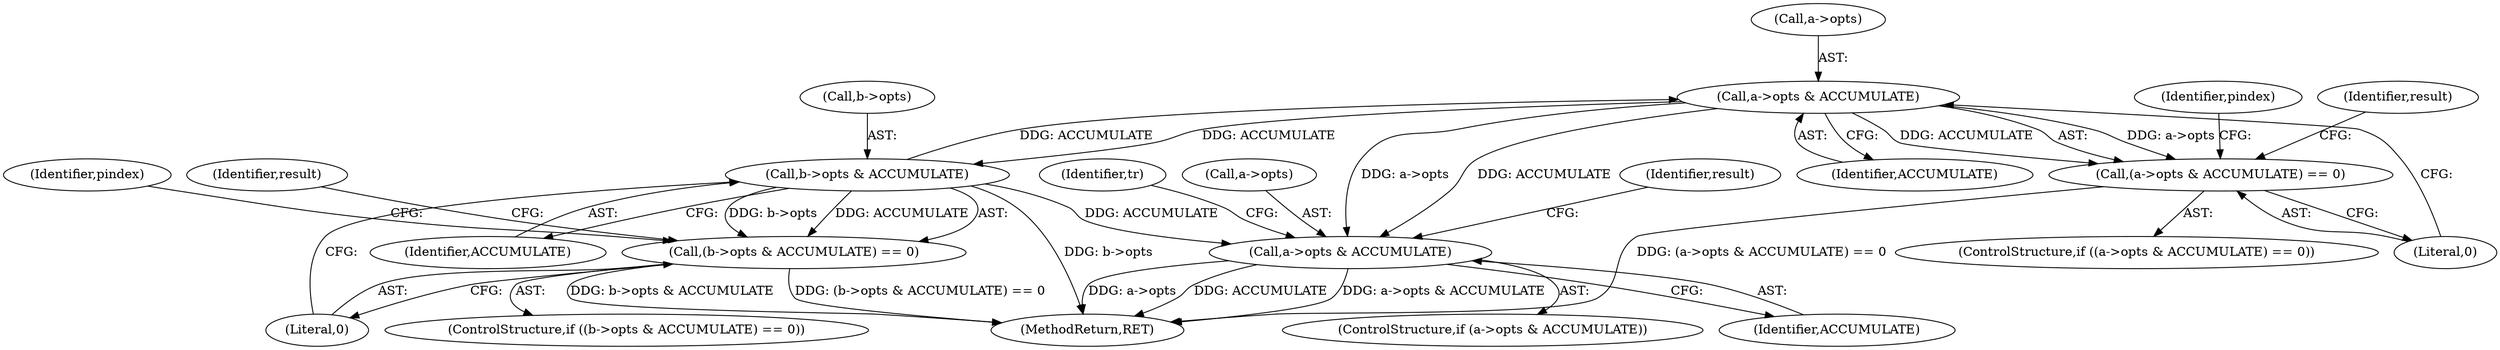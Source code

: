 digraph "0_Android_9d4853418ab2f754c2b63e091c29c5529b8b86ca_27@pointer" {
"1000466" [label="(Call,a->opts & ACCUMULATE)"];
"1000509" [label="(Call,b->opts & ACCUMULATE)"];
"1000466" [label="(Call,a->opts & ACCUMULATE)"];
"1000465" [label="(Call,(a->opts & ACCUMULATE) == 0)"];
"1000554" [label="(Call,a->opts & ACCUMULATE)"];
"1000508" [label="(Call,(b->opts & ACCUMULATE) == 0)"];
"1000554" [label="(Call,a->opts & ACCUMULATE)"];
"1000475" [label="(Identifier,pindex)"];
"1000467" [label="(Call,a->opts)"];
"1000608" [label="(Identifier,result)"];
"1000470" [label="(Identifier,ACCUMULATE)"];
"1000514" [label="(Literal,0)"];
"1000509" [label="(Call,b->opts & ACCUMULATE)"];
"1000464" [label="(ControlStructure,if ((a->opts & ACCUMULATE) == 0))"];
"1000465" [label="(Call,(a->opts & ACCUMULATE) == 0)"];
"1001128" [label="(MethodReturn,RET)"];
"1000508" [label="(Call,(b->opts & ACCUMULATE) == 0)"];
"1000513" [label="(Identifier,ACCUMULATE)"];
"1000495" [label="(Identifier,result)"];
"1000507" [label="(ControlStructure,if ((b->opts & ACCUMULATE) == 0))"];
"1000563" [label="(Identifier,tr)"];
"1000518" [label="(Identifier,pindex)"];
"1000553" [label="(ControlStructure,if (a->opts & ACCUMULATE))"];
"1000471" [label="(Literal,0)"];
"1000466" [label="(Call,a->opts & ACCUMULATE)"];
"1000510" [label="(Call,b->opts)"];
"1000538" [label="(Identifier,result)"];
"1000558" [label="(Identifier,ACCUMULATE)"];
"1000555" [label="(Call,a->opts)"];
"1000466" -> "1000465"  [label="AST: "];
"1000466" -> "1000470"  [label="CFG: "];
"1000467" -> "1000466"  [label="AST: "];
"1000470" -> "1000466"  [label="AST: "];
"1000471" -> "1000466"  [label="CFG: "];
"1000466" -> "1000465"  [label="DDG: a->opts"];
"1000466" -> "1000465"  [label="DDG: ACCUMULATE"];
"1000509" -> "1000466"  [label="DDG: ACCUMULATE"];
"1000466" -> "1000509"  [label="DDG: ACCUMULATE"];
"1000466" -> "1000554"  [label="DDG: a->opts"];
"1000466" -> "1000554"  [label="DDG: ACCUMULATE"];
"1000509" -> "1000508"  [label="AST: "];
"1000509" -> "1000513"  [label="CFG: "];
"1000510" -> "1000509"  [label="AST: "];
"1000513" -> "1000509"  [label="AST: "];
"1000514" -> "1000509"  [label="CFG: "];
"1000509" -> "1001128"  [label="DDG: b->opts"];
"1000509" -> "1000508"  [label="DDG: b->opts"];
"1000509" -> "1000508"  [label="DDG: ACCUMULATE"];
"1000509" -> "1000554"  [label="DDG: ACCUMULATE"];
"1000465" -> "1000464"  [label="AST: "];
"1000465" -> "1000471"  [label="CFG: "];
"1000471" -> "1000465"  [label="AST: "];
"1000475" -> "1000465"  [label="CFG: "];
"1000495" -> "1000465"  [label="CFG: "];
"1000465" -> "1001128"  [label="DDG: (a->opts & ACCUMULATE) == 0"];
"1000554" -> "1000553"  [label="AST: "];
"1000554" -> "1000558"  [label="CFG: "];
"1000555" -> "1000554"  [label="AST: "];
"1000558" -> "1000554"  [label="AST: "];
"1000563" -> "1000554"  [label="CFG: "];
"1000608" -> "1000554"  [label="CFG: "];
"1000554" -> "1001128"  [label="DDG: a->opts & ACCUMULATE"];
"1000554" -> "1001128"  [label="DDG: a->opts"];
"1000554" -> "1001128"  [label="DDG: ACCUMULATE"];
"1000508" -> "1000507"  [label="AST: "];
"1000508" -> "1000514"  [label="CFG: "];
"1000514" -> "1000508"  [label="AST: "];
"1000518" -> "1000508"  [label="CFG: "];
"1000538" -> "1000508"  [label="CFG: "];
"1000508" -> "1001128"  [label="DDG: b->opts & ACCUMULATE"];
"1000508" -> "1001128"  [label="DDG: (b->opts & ACCUMULATE) == 0"];
}
